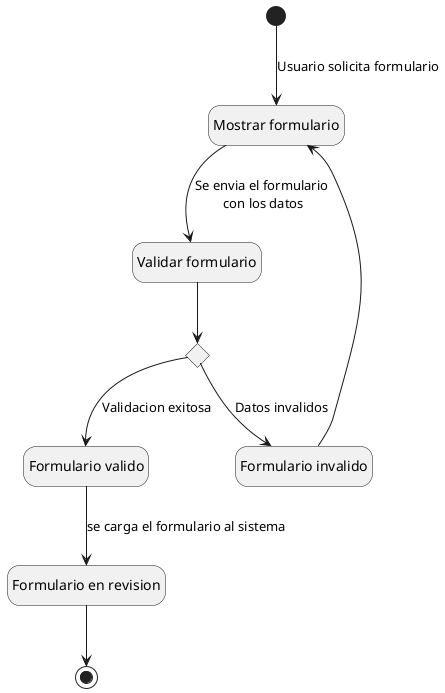@startuml
hide empty description
state "Mostrar formulario" as mf
state "Validar formulario" as vf
state "Formulario valido" as fv
state "Formulario invalido" as fi
state "Formulario en revision" as fr
state cf <<choice>>

[*] --> mf : Usuario solicita formulario 
mf --> vf : Se envia el formulario\n con los datos
vf --> cf
cf --> fv  : Validacion exitosa 
cf --> fi : Datos invalidos
fi --> mf  
fv --> fr : se carga el formulario al sistema
fr --> [*]
@enduml